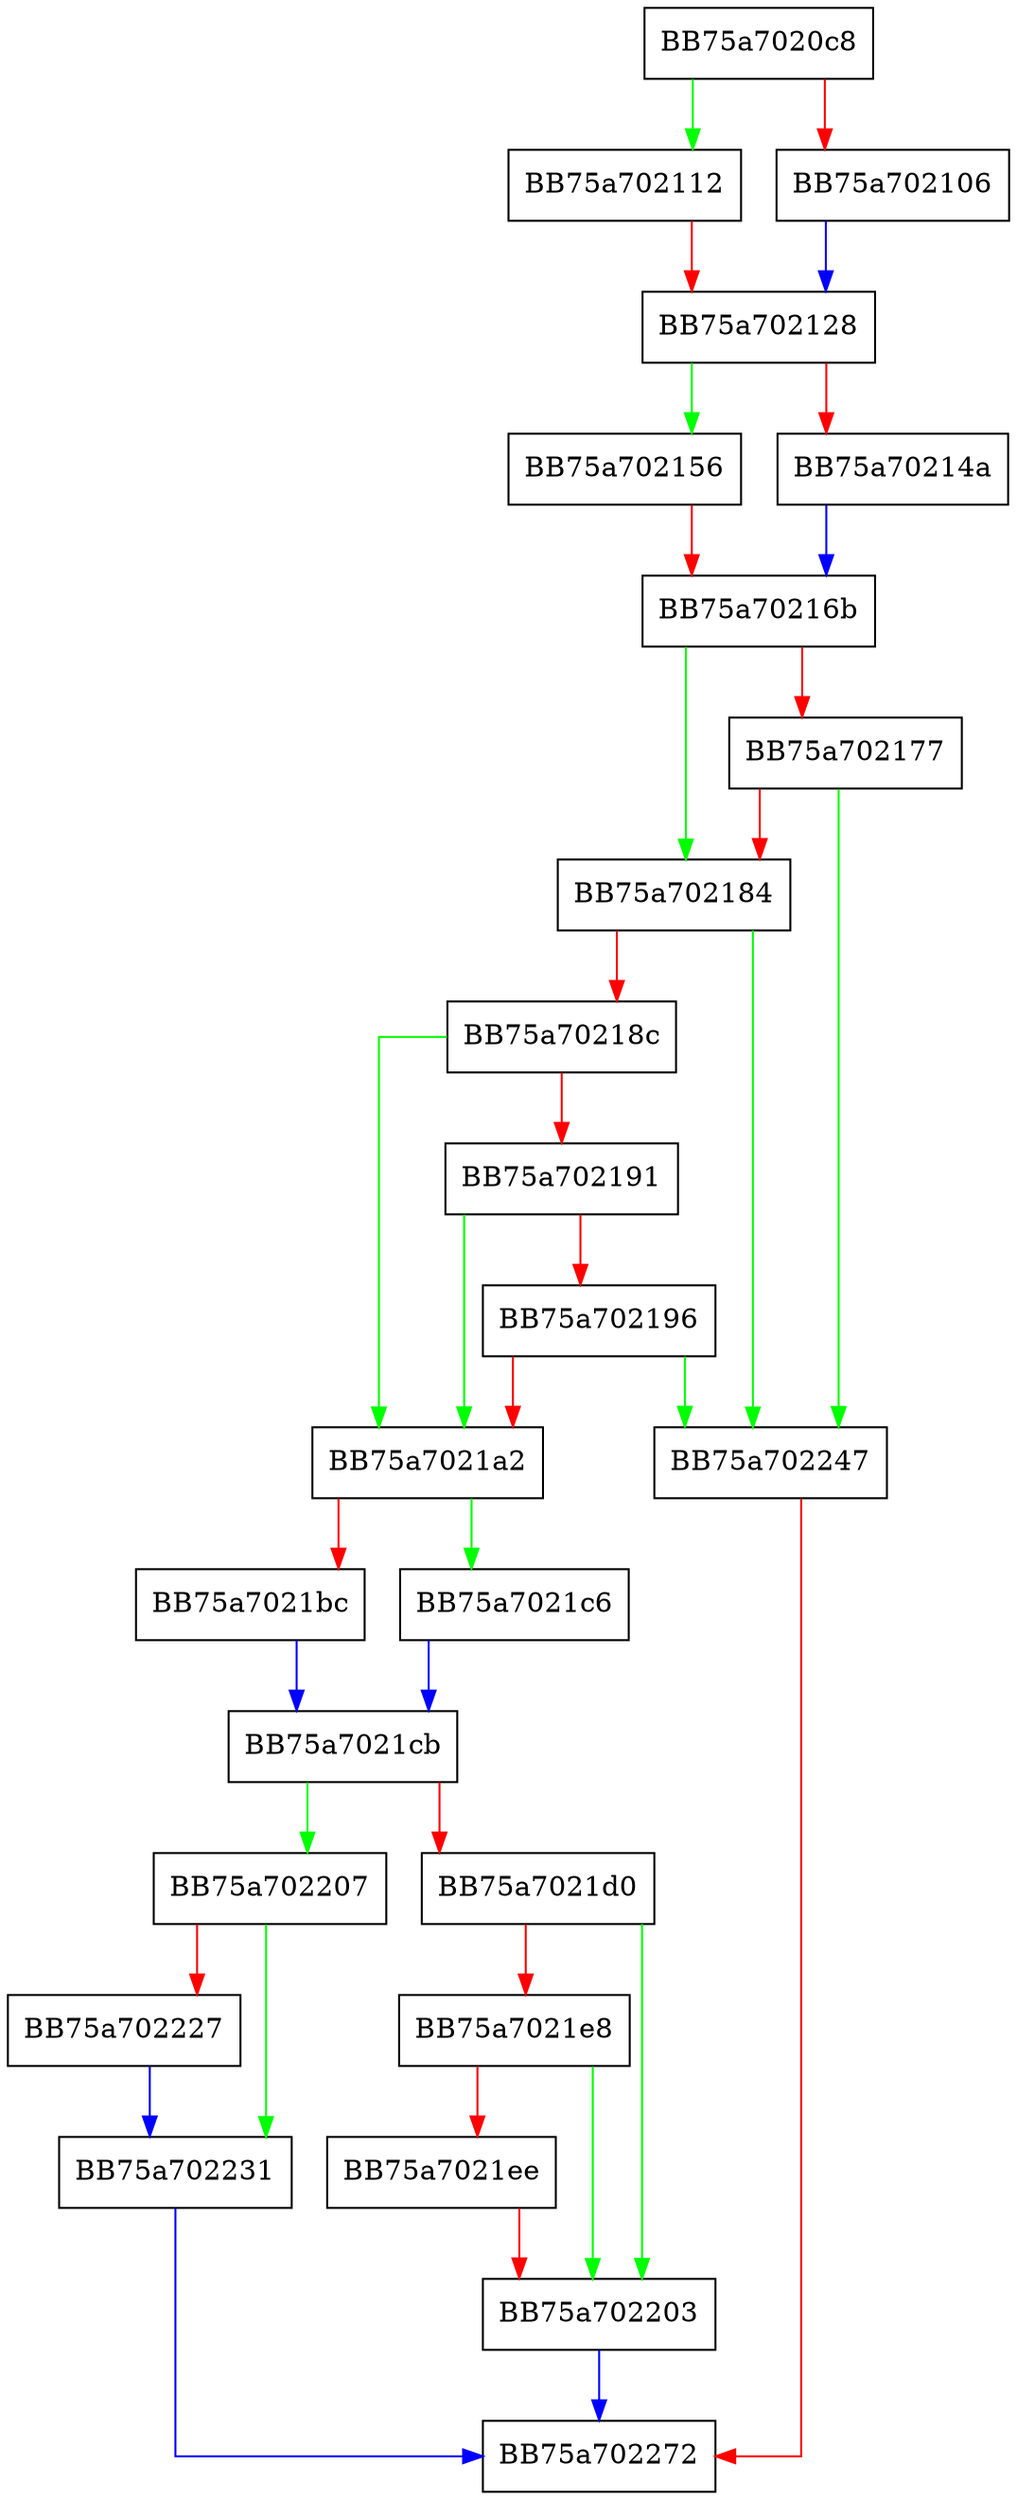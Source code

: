 digraph CheckAndUpdateSdnTimer {
  node [shape="box"];
  graph [splines=ortho];
  BB75a7020c8 -> BB75a702112 [color="green"];
  BB75a7020c8 -> BB75a702106 [color="red"];
  BB75a702106 -> BB75a702128 [color="blue"];
  BB75a702112 -> BB75a702128 [color="red"];
  BB75a702128 -> BB75a702156 [color="green"];
  BB75a702128 -> BB75a70214a [color="red"];
  BB75a70214a -> BB75a70216b [color="blue"];
  BB75a702156 -> BB75a70216b [color="red"];
  BB75a70216b -> BB75a702184 [color="green"];
  BB75a70216b -> BB75a702177 [color="red"];
  BB75a702177 -> BB75a702247 [color="green"];
  BB75a702177 -> BB75a702184 [color="red"];
  BB75a702184 -> BB75a702247 [color="green"];
  BB75a702184 -> BB75a70218c [color="red"];
  BB75a70218c -> BB75a7021a2 [color="green"];
  BB75a70218c -> BB75a702191 [color="red"];
  BB75a702191 -> BB75a7021a2 [color="green"];
  BB75a702191 -> BB75a702196 [color="red"];
  BB75a702196 -> BB75a702247 [color="green"];
  BB75a702196 -> BB75a7021a2 [color="red"];
  BB75a7021a2 -> BB75a7021c6 [color="green"];
  BB75a7021a2 -> BB75a7021bc [color="red"];
  BB75a7021bc -> BB75a7021cb [color="blue"];
  BB75a7021c6 -> BB75a7021cb [color="blue"];
  BB75a7021cb -> BB75a702207 [color="green"];
  BB75a7021cb -> BB75a7021d0 [color="red"];
  BB75a7021d0 -> BB75a702203 [color="green"];
  BB75a7021d0 -> BB75a7021e8 [color="red"];
  BB75a7021e8 -> BB75a702203 [color="green"];
  BB75a7021e8 -> BB75a7021ee [color="red"];
  BB75a7021ee -> BB75a702203 [color="red"];
  BB75a702203 -> BB75a702272 [color="blue"];
  BB75a702207 -> BB75a702231 [color="green"];
  BB75a702207 -> BB75a702227 [color="red"];
  BB75a702227 -> BB75a702231 [color="blue"];
  BB75a702231 -> BB75a702272 [color="blue"];
  BB75a702247 -> BB75a702272 [color="red"];
}